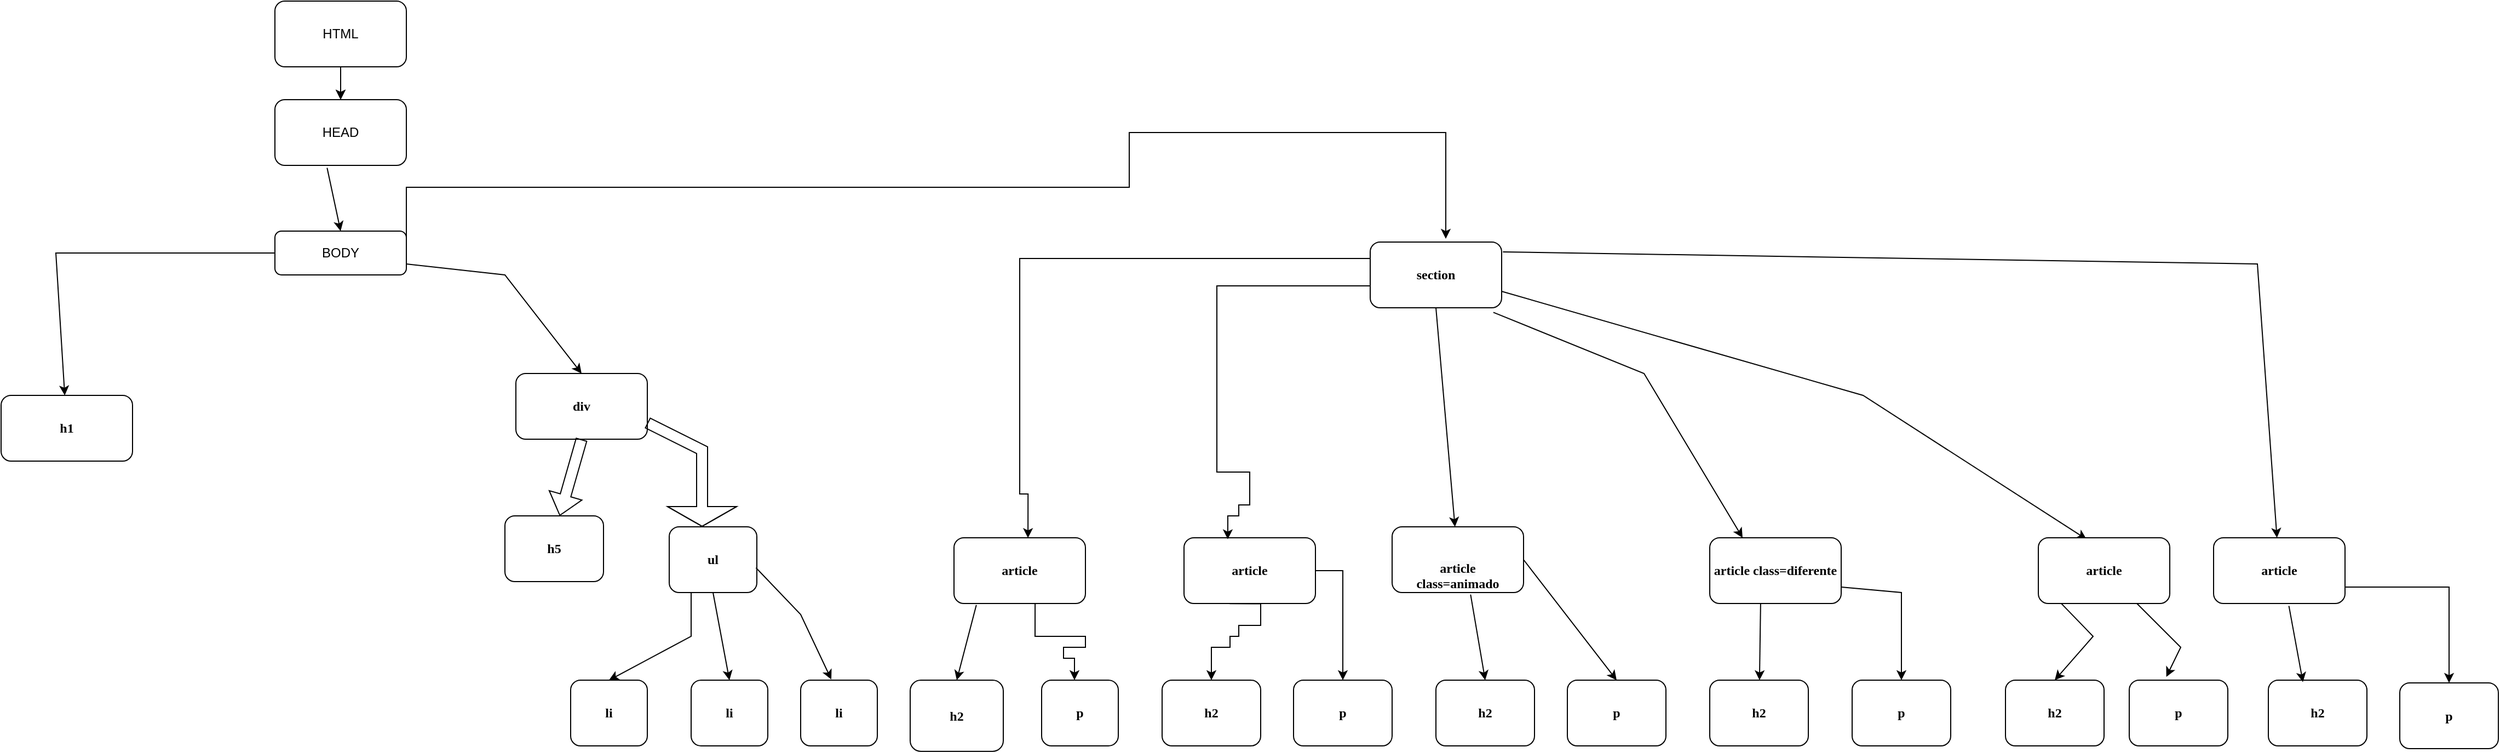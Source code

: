 <mxfile version="17.1.0" type="device"><diagram id="J1b22s6n2I7UWL09G8_z" name="Page-1"><mxGraphModel dx="1583" dy="699" grid="1" gridSize="10" guides="1" tooltips="1" connect="1" arrows="1" fold="1" page="1" pageScale="1" pageWidth="827" pageHeight="1169" math="0" shadow="0"><root><mxCell id="0"/><mxCell id="1" parent="0"/><mxCell id="FuxrtKT1StJ64XTvoB03-18" style="edgeStyle=orthogonalEdgeStyle;rounded=0;orthogonalLoop=1;jettySize=auto;html=1;exitX=1;exitY=0.25;exitDx=0;exitDy=0;entryX=0.575;entryY=-0.05;entryDx=0;entryDy=0;entryPerimeter=0;fontFamily=Comic Sans MS;" edge="1" parent="1" source="FuxrtKT1StJ64XTvoB03-1" target="FuxrtKT1StJ64XTvoB03-2"><mxGeometry relative="1" as="geometry"><Array as="points"><mxPoint x="450" y="170"/><mxPoint x="1110" y="170"/><mxPoint x="1110" y="120"/><mxPoint x="1399" y="120"/></Array></mxGeometry></mxCell><mxCell id="FuxrtKT1StJ64XTvoB03-1" value="BODY" style="rounded=1;whiteSpace=wrap;html=1;" vertex="1" parent="1"><mxGeometry x="330" y="210" width="120" height="40" as="geometry"/></mxCell><mxCell id="FuxrtKT1StJ64XTvoB03-48" style="edgeStyle=orthogonalEdgeStyle;rounded=0;orthogonalLoop=1;jettySize=auto;html=1;fontFamily=Comic Sans MS;entryX=0.563;entryY=0.003;entryDx=0;entryDy=0;entryPerimeter=0;exitX=0;exitY=0.25;exitDx=0;exitDy=0;" edge="1" parent="1" source="FuxrtKT1StJ64XTvoB03-2" target="FuxrtKT1StJ64XTvoB03-47"><mxGeometry relative="1" as="geometry"><mxPoint x="1030" y="540" as="targetPoint"/><mxPoint x="1320" y="240" as="sourcePoint"/><Array as="points"><mxPoint x="1010" y="235"/><mxPoint x="1010" y="450"/><mxPoint x="1018" y="450"/></Array></mxGeometry></mxCell><mxCell id="FuxrtKT1StJ64XTvoB03-2" value="section" style="rounded=1;whiteSpace=wrap;html=1;fontStyle=1;fontFamily=Comic Sans MS;" vertex="1" parent="1"><mxGeometry x="1330" y="220" width="120" height="60" as="geometry"/></mxCell><mxCell id="FuxrtKT1StJ64XTvoB03-3" value="HEAD" style="rounded=1;whiteSpace=wrap;html=1;" vertex="1" parent="1"><mxGeometry x="330" y="90" width="120" height="60" as="geometry"/></mxCell><mxCell id="FuxrtKT1StJ64XTvoB03-27" value="" style="edgeStyle=orthogonalEdgeStyle;rounded=0;orthogonalLoop=1;jettySize=auto;html=1;fontFamily=Comic Sans MS;" edge="1" parent="1" source="FuxrtKT1StJ64XTvoB03-4" target="FuxrtKT1StJ64XTvoB03-3"><mxGeometry relative="1" as="geometry"/></mxCell><mxCell id="FuxrtKT1StJ64XTvoB03-4" value="HTML" style="rounded=1;whiteSpace=wrap;html=1;" vertex="1" parent="1"><mxGeometry x="330" width="120" height="60" as="geometry"/></mxCell><mxCell id="FuxrtKT1StJ64XTvoB03-8" value="" style="endArrow=classic;html=1;rounded=0;entryX=0.5;entryY=0;entryDx=0;entryDy=0;exitX=0.5;exitY=1;exitDx=0;exitDy=0;" edge="1" parent="1" source="FuxrtKT1StJ64XTvoB03-4" target="FuxrtKT1StJ64XTvoB03-3"><mxGeometry width="50" height="50" relative="1" as="geometry"><mxPoint x="380" y="60" as="sourcePoint"/><mxPoint x="579.96" y="100" as="targetPoint"/><Array as="points"><mxPoint x="390" y="90"/></Array></mxGeometry></mxCell><mxCell id="FuxrtKT1StJ64XTvoB03-19" value="div" style="rounded=1;whiteSpace=wrap;html=1;fontStyle=1;fontFamily=Comic Sans MS;" vertex="1" parent="1"><mxGeometry x="550" y="340" width="120" height="60" as="geometry"/></mxCell><mxCell id="FuxrtKT1StJ64XTvoB03-20" value="h1" style="rounded=1;whiteSpace=wrap;html=1;fontStyle=1;fontFamily=Comic Sans MS;" vertex="1" parent="1"><mxGeometry x="80" y="360" width="120" height="60" as="geometry"/></mxCell><mxCell id="FuxrtKT1StJ64XTvoB03-23" value="li" style="rounded=1;whiteSpace=wrap;html=1;fontStyle=1;fontFamily=Comic Sans MS;" vertex="1" parent="1"><mxGeometry x="710" y="620" width="70" height="60" as="geometry"/></mxCell><mxCell id="FuxrtKT1StJ64XTvoB03-24" value="ul" style="rounded=1;whiteSpace=wrap;html=1;fontStyle=1;fontFamily=Comic Sans MS;" vertex="1" parent="1"><mxGeometry x="690" y="480" width="80" height="60" as="geometry"/></mxCell><mxCell id="FuxrtKT1StJ64XTvoB03-30" value="h5" style="rounded=1;whiteSpace=wrap;html=1;fontStyle=1;fontFamily=Comic Sans MS;" vertex="1" parent="1"><mxGeometry x="540" y="470" width="90" height="60" as="geometry"/></mxCell><mxCell id="FuxrtKT1StJ64XTvoB03-33" value="" style="shape=flexArrow;endArrow=classic;html=1;rounded=0;fontFamily=Comic Sans MS;exitX=0.5;exitY=1;exitDx=0;exitDy=0;fontStyle=1;" edge="1" parent="1" source="FuxrtKT1StJ64XTvoB03-19"><mxGeometry width="50" height="50" relative="1" as="geometry"><mxPoint x="680" y="370" as="sourcePoint"/><mxPoint x="590" y="470" as="targetPoint"/><Array as="points"/></mxGeometry></mxCell><mxCell id="FuxrtKT1StJ64XTvoB03-34" value="" style="shape=flexArrow;endArrow=classic;html=1;rounded=0;fontFamily=Comic Sans MS;exitX=1;exitY=0.75;exitDx=0;exitDy=0;fontStyle=1;entryX=0.375;entryY=0;entryDx=0;entryDy=0;endWidth=52;endSize=5.65;entryPerimeter=0;" edge="1" parent="1" source="FuxrtKT1StJ64XTvoB03-19" target="FuxrtKT1StJ64XTvoB03-24"><mxGeometry width="50" height="50" relative="1" as="geometry"><mxPoint x="810" y="420" as="sourcePoint"/><mxPoint x="810" y="480" as="targetPoint"/><Array as="points"><mxPoint x="720" y="410"/></Array></mxGeometry></mxCell><mxCell id="FuxrtKT1StJ64XTvoB03-35" value="li" style="rounded=1;whiteSpace=wrap;html=1;fontStyle=1;fontFamily=Comic Sans MS;" vertex="1" parent="1"><mxGeometry x="600" y="620" width="70" height="60" as="geometry"/></mxCell><mxCell id="FuxrtKT1StJ64XTvoB03-36" value="li" style="rounded=1;whiteSpace=wrap;html=1;fontStyle=1;fontFamily=Comic Sans MS;" vertex="1" parent="1"><mxGeometry x="810" y="620" width="70" height="60" as="geometry"/></mxCell><mxCell id="FuxrtKT1StJ64XTvoB03-37" value="" style="endArrow=classic;html=1;rounded=0;fontFamily=Comic Sans MS;exitX=0.25;exitY=1;exitDx=0;exitDy=0;entryX=0.5;entryY=0;entryDx=0;entryDy=0;" edge="1" parent="1" source="FuxrtKT1StJ64XTvoB03-24" target="FuxrtKT1StJ64XTvoB03-35"><mxGeometry width="50" height="50" relative="1" as="geometry"><mxPoint x="580" y="510" as="sourcePoint"/><mxPoint x="570" y="590" as="targetPoint"/><Array as="points"><mxPoint x="710" y="580"/></Array></mxGeometry></mxCell><mxCell id="FuxrtKT1StJ64XTvoB03-38" value="" style="endArrow=classic;html=1;rounded=0;fontFamily=Comic Sans MS;exitX=0.5;exitY=1;exitDx=0;exitDy=0;entryX=0.5;entryY=0;entryDx=0;entryDy=0;" edge="1" parent="1" source="FuxrtKT1StJ64XTvoB03-24" target="FuxrtKT1StJ64XTvoB03-23"><mxGeometry width="50" height="50" relative="1" as="geometry"><mxPoint x="820" y="540" as="sourcePoint"/><mxPoint x="725" y="630" as="targetPoint"/><Array as="points"/></mxGeometry></mxCell><mxCell id="FuxrtKT1StJ64XTvoB03-39" value="" style="endArrow=classic;html=1;rounded=0;fontFamily=Comic Sans MS;exitX=0.99;exitY=0.623;exitDx=0;exitDy=0;entryX=0.4;entryY=-0.01;entryDx=0;entryDy=0;exitPerimeter=0;entryPerimeter=0;" edge="1" parent="1" source="FuxrtKT1StJ64XTvoB03-24" target="FuxrtKT1StJ64XTvoB03-36"><mxGeometry width="50" height="50" relative="1" as="geometry"><mxPoint x="830" y="550" as="sourcePoint"/><mxPoint x="735" y="640" as="targetPoint"/><Array as="points"><mxPoint x="810" y="560"/></Array></mxGeometry></mxCell><mxCell id="FuxrtKT1StJ64XTvoB03-40" value="" style="endArrow=classic;html=1;rounded=0;fontFamily=Comic Sans MS;entryX=0.5;entryY=0;entryDx=0;entryDy=0;exitX=1;exitY=0.75;exitDx=0;exitDy=0;" edge="1" parent="1" source="FuxrtKT1StJ64XTvoB03-1" target="FuxrtKT1StJ64XTvoB03-19"><mxGeometry width="50" height="50" relative="1" as="geometry"><mxPoint x="470" y="280" as="sourcePoint"/><mxPoint x="800" y="260" as="targetPoint"/><Array as="points"><mxPoint x="540" y="250"/></Array></mxGeometry></mxCell><mxCell id="FuxrtKT1StJ64XTvoB03-41" value="" style="endArrow=classic;html=1;rounded=0;fontFamily=Comic Sans MS;exitX=0;exitY=0.5;exitDx=0;exitDy=0;" edge="1" parent="1" source="FuxrtKT1StJ64XTvoB03-1" target="FuxrtKT1StJ64XTvoB03-20"><mxGeometry width="50" height="50" relative="1" as="geometry"><mxPoint x="170" y="230" as="sourcePoint"/><mxPoint x="740" y="360" as="targetPoint"/><Array as="points"><mxPoint x="130" y="230"/></Array></mxGeometry></mxCell><mxCell id="FuxrtKT1StJ64XTvoB03-45" value="" style="endArrow=classic;html=1;rounded=0;exitX=0.397;exitY=1.037;exitDx=0;exitDy=0;exitPerimeter=0;" edge="1" parent="1" source="FuxrtKT1StJ64XTvoB03-3"><mxGeometry width="50" height="50" relative="1" as="geometry"><mxPoint x="400" y="70" as="sourcePoint"/><mxPoint x="390" y="210" as="targetPoint"/><Array as="points"/></mxGeometry></mxCell><mxCell id="FuxrtKT1StJ64XTvoB03-47" value="article" style="rounded=1;whiteSpace=wrap;html=1;fontStyle=1;fontFamily=Comic Sans MS;" vertex="1" parent="1"><mxGeometry x="950" y="490" width="120" height="60" as="geometry"/></mxCell><mxCell id="FuxrtKT1StJ64XTvoB03-49" value="h2" style="rounded=1;whiteSpace=wrap;html=1;fontStyle=1;fontFamily=Comic Sans MS;direction=south;" vertex="1" parent="1"><mxGeometry x="910" y="620" width="85" height="65" as="geometry"/></mxCell><mxCell id="FuxrtKT1StJ64XTvoB03-51" value="p" style="rounded=1;whiteSpace=wrap;html=1;fontStyle=1;fontFamily=Comic Sans MS;" vertex="1" parent="1"><mxGeometry x="1030" y="620" width="70" height="60" as="geometry"/></mxCell><mxCell id="FuxrtKT1StJ64XTvoB03-53" style="edgeStyle=orthogonalEdgeStyle;rounded=0;orthogonalLoop=1;jettySize=auto;html=1;fontFamily=Comic Sans MS;exitX=0.617;exitY=0.997;exitDx=0;exitDy=0;exitPerimeter=0;" edge="1" parent="1" source="FuxrtKT1StJ64XTvoB03-47"><mxGeometry relative="1" as="geometry"><mxPoint x="1060" y="620" as="targetPoint"/><mxPoint x="1160" y="510" as="sourcePoint"/><Array as="points"><mxPoint x="1024" y="580"/><mxPoint x="1070" y="580"/><mxPoint x="1070" y="590"/><mxPoint x="1050" y="590"/><mxPoint x="1050" y="600"/><mxPoint x="1060" y="600"/><mxPoint x="1060" y="620"/></Array></mxGeometry></mxCell><mxCell id="FuxrtKT1StJ64XTvoB03-54" value="article" style="rounded=1;whiteSpace=wrap;html=1;fontStyle=1;fontFamily=Comic Sans MS;" vertex="1" parent="1"><mxGeometry x="1160" y="490" width="120" height="60" as="geometry"/></mxCell><mxCell id="FuxrtKT1StJ64XTvoB03-55" style="edgeStyle=orthogonalEdgeStyle;rounded=0;orthogonalLoop=1;jettySize=auto;html=1;fontFamily=Comic Sans MS;entryX=0.333;entryY=0.023;entryDx=0;entryDy=0;entryPerimeter=0;" edge="1" parent="1" source="FuxrtKT1StJ64XTvoB03-2" target="FuxrtKT1StJ64XTvoB03-54"><mxGeometry relative="1" as="geometry"><mxPoint x="1107.56" y="490.18" as="targetPoint"/><mxPoint x="1020" y="420" as="sourcePoint"/><Array as="points"><mxPoint x="1190" y="260"/><mxPoint x="1190" y="430"/><mxPoint x="1220" y="430"/><mxPoint x="1220" y="460"/><mxPoint x="1210" y="460"/><mxPoint x="1210" y="470"/><mxPoint x="1200" y="470"/></Array></mxGeometry></mxCell><mxCell id="FuxrtKT1StJ64XTvoB03-56" value="h2" style="rounded=1;whiteSpace=wrap;html=1;fontStyle=1;fontFamily=Comic Sans MS;" vertex="1" parent="1"><mxGeometry x="1140" y="620" width="90" height="60" as="geometry"/></mxCell><mxCell id="FuxrtKT1StJ64XTvoB03-57" value="p" style="rounded=1;whiteSpace=wrap;html=1;fontStyle=1;fontFamily=Comic Sans MS;" vertex="1" parent="1"><mxGeometry x="1260" y="620" width="90" height="60" as="geometry"/></mxCell><mxCell id="FuxrtKT1StJ64XTvoB03-58" style="edgeStyle=orthogonalEdgeStyle;rounded=0;orthogonalLoop=1;jettySize=auto;html=1;exitX=0.347;exitY=1.003;exitDx=0;exitDy=0;fontFamily=Comic Sans MS;exitPerimeter=0;" edge="1" parent="1" source="FuxrtKT1StJ64XTvoB03-54" target="FuxrtKT1StJ64XTvoB03-56"><mxGeometry relative="1" as="geometry"><mxPoint x="1124" y="607.78" as="targetPoint"/><mxPoint x="1130" y="550" as="sourcePoint"/><Array as="points"><mxPoint x="1230" y="550"/><mxPoint x="1230" y="570"/><mxPoint x="1210" y="570"/><mxPoint x="1210" y="580"/><mxPoint x="1202" y="580"/><mxPoint x="1202" y="590"/><mxPoint x="1185" y="590"/></Array></mxGeometry></mxCell><mxCell id="FuxrtKT1StJ64XTvoB03-59" style="edgeStyle=orthogonalEdgeStyle;rounded=0;orthogonalLoop=1;jettySize=auto;html=1;fontFamily=Comic Sans MS;exitX=1;exitY=0.5;exitDx=0;exitDy=0;" edge="1" parent="1" source="FuxrtKT1StJ64XTvoB03-54"><mxGeometry relative="1" as="geometry"><mxPoint x="1305" y="620" as="targetPoint"/><mxPoint x="1160" y="520" as="sourcePoint"/><Array as="points"><mxPoint x="1305" y="520"/><mxPoint x="1305" y="617"/></Array></mxGeometry></mxCell><mxCell id="FuxrtKT1StJ64XTvoB03-61" value="&lt;br&gt;&lt;br&gt;&lt;span style=&quot;color: rgb(0 , 0 , 0) ; font-family: &amp;#34;comic sans ms&amp;#34; ; font-size: 12px ; font-style: normal ; font-weight: 700 ; letter-spacing: normal ; text-align: center ; text-indent: 0px ; text-transform: none ; word-spacing: 0px ; background-color: rgb(248 , 249 , 250) ; display: inline ; float: none&quot;&gt;article&lt;/span&gt;&lt;br&gt;class=animado" style="rounded=1;whiteSpace=wrap;html=1;fontStyle=1;fontFamily=Comic Sans MS;" vertex="1" parent="1"><mxGeometry x="1350" y="480" width="120" height="60" as="geometry"/></mxCell><mxCell id="FuxrtKT1StJ64XTvoB03-62" value="p" style="rounded=1;whiteSpace=wrap;html=1;fontStyle=1;fontFamily=Comic Sans MS;" vertex="1" parent="1"><mxGeometry x="1510" y="620" width="90" height="60" as="geometry"/></mxCell><mxCell id="FuxrtKT1StJ64XTvoB03-63" value="h2" style="rounded=1;whiteSpace=wrap;html=1;fontStyle=1;fontFamily=Comic Sans MS;" vertex="1" parent="1"><mxGeometry x="1390" y="620" width="90" height="60" as="geometry"/></mxCell><mxCell id="FuxrtKT1StJ64XTvoB03-65" value="" style="endArrow=classic;html=1;rounded=0;fontFamily=Comic Sans MS;fontSize=1;entryX=0.5;entryY=0;entryDx=0;entryDy=0;exitX=0.597;exitY=1.03;exitDx=0;exitDy=0;exitPerimeter=0;" edge="1" parent="1" source="FuxrtKT1StJ64XTvoB03-61" target="FuxrtKT1StJ64XTvoB03-63"><mxGeometry width="50" height="50" relative="1" as="geometry"><mxPoint x="1360" y="580" as="sourcePoint"/><mxPoint x="1410" y="530" as="targetPoint"/></mxGeometry></mxCell><mxCell id="FuxrtKT1StJ64XTvoB03-66" value="" style="endArrow=classic;html=1;rounded=0;fontFamily=Comic Sans MS;fontSize=1;entryX=0.5;entryY=0;entryDx=0;entryDy=0;exitX=1;exitY=0.5;exitDx=0;exitDy=0;" edge="1" parent="1" source="FuxrtKT1StJ64XTvoB03-61" target="FuxrtKT1StJ64XTvoB03-62"><mxGeometry width="50" height="50" relative="1" as="geometry"><mxPoint x="1760" y="490" as="sourcePoint"/><mxPoint x="1796.79" y="600.0" as="targetPoint"/><Array as="points"/></mxGeometry></mxCell><mxCell id="FuxrtKT1StJ64XTvoB03-68" value="article class=diferente" style="rounded=1;whiteSpace=wrap;html=1;fontStyle=1;fontFamily=Comic Sans MS;" vertex="1" parent="1"><mxGeometry x="1640" y="490" width="120" height="60" as="geometry"/></mxCell><mxCell id="FuxrtKT1StJ64XTvoB03-70" value="" style="endArrow=classic;html=1;rounded=0;fontFamily=Comic Sans MS;fontSize=1;exitX=1;exitY=0.75;exitDx=0;exitDy=0;entryX=0.367;entryY=0.023;entryDx=0;entryDy=0;entryPerimeter=0;" edge="1" parent="1" source="FuxrtKT1StJ64XTvoB03-2" target="FuxrtKT1StJ64XTvoB03-74"><mxGeometry width="50" height="50" relative="1" as="geometry"><mxPoint x="1070" y="340" as="sourcePoint"/><mxPoint x="2020" y="490" as="targetPoint"/><Array as="points"><mxPoint x="1780" y="360"/></Array></mxGeometry></mxCell><mxCell id="FuxrtKT1StJ64XTvoB03-72" value="" style="endArrow=classic;html=1;rounded=0;fontFamily=Comic Sans MS;fontSize=1;exitX=0.17;exitY=1.023;exitDx=0;exitDy=0;exitPerimeter=0;entryX=0;entryY=0.5;entryDx=0;entryDy=0;" edge="1" parent="1" source="FuxrtKT1StJ64XTvoB03-47" target="FuxrtKT1StJ64XTvoB03-49"><mxGeometry width="50" height="50" relative="1" as="geometry"><mxPoint x="1260" y="490" as="sourcePoint"/><mxPoint x="1310" y="440" as="targetPoint"/></mxGeometry></mxCell><mxCell id="FuxrtKT1StJ64XTvoB03-74" value="article" style="rounded=1;whiteSpace=wrap;html=1;fontStyle=1;fontFamily=Comic Sans MS;" vertex="1" parent="1"><mxGeometry x="1940" y="490" width="120" height="60" as="geometry"/></mxCell><mxCell id="FuxrtKT1StJ64XTvoB03-93" style="edgeStyle=orthogonalEdgeStyle;rounded=0;orthogonalLoop=1;jettySize=auto;html=1;exitX=1;exitY=0.75;exitDx=0;exitDy=0;entryX=0.5;entryY=0;entryDx=0;entryDy=0;fontFamily=Comic Sans MS;fontSize=1;" edge="1" parent="1" source="FuxrtKT1StJ64XTvoB03-76" target="FuxrtKT1StJ64XTvoB03-91"><mxGeometry relative="1" as="geometry"/></mxCell><mxCell id="FuxrtKT1StJ64XTvoB03-76" value="article" style="rounded=1;whiteSpace=wrap;html=1;fontStyle=1;fontFamily=Comic Sans MS;" vertex="1" parent="1"><mxGeometry x="2100" y="490" width="120" height="60" as="geometry"/></mxCell><mxCell id="FuxrtKT1StJ64XTvoB03-77" value="" style="endArrow=classic;html=1;rounded=0;fontFamily=Comic Sans MS;fontSize=1;exitX=0.5;exitY=1;exitDx=0;exitDy=0;" edge="1" parent="1" source="FuxrtKT1StJ64XTvoB03-2" target="FuxrtKT1StJ64XTvoB03-61"><mxGeometry width="50" height="50" relative="1" as="geometry"><mxPoint x="1630" y="490" as="sourcePoint"/><mxPoint x="1680" y="440" as="targetPoint"/></mxGeometry></mxCell><mxCell id="FuxrtKT1StJ64XTvoB03-78" value="" style="endArrow=classic;html=1;rounded=0;fontFamily=Comic Sans MS;fontSize=1;exitX=0.937;exitY=1.07;exitDx=0;exitDy=0;exitPerimeter=0;entryX=0.25;entryY=0;entryDx=0;entryDy=0;" edge="1" parent="1" source="FuxrtKT1StJ64XTvoB03-2" target="FuxrtKT1StJ64XTvoB03-68"><mxGeometry width="50" height="50" relative="1" as="geometry"><mxPoint x="1400" y="290" as="sourcePoint"/><mxPoint x="1417.391" y="490" as="targetPoint"/><Array as="points"><mxPoint x="1580" y="340"/></Array></mxGeometry></mxCell><mxCell id="FuxrtKT1StJ64XTvoB03-79" value="h2" style="rounded=1;whiteSpace=wrap;html=1;fontStyle=1;fontFamily=Comic Sans MS;" vertex="1" parent="1"><mxGeometry x="1640" y="620" width="90" height="60" as="geometry"/></mxCell><mxCell id="FuxrtKT1StJ64XTvoB03-80" value="p" style="rounded=1;whiteSpace=wrap;html=1;fontStyle=1;fontFamily=Comic Sans MS;" vertex="1" parent="1"><mxGeometry x="1770" y="620" width="90" height="60" as="geometry"/></mxCell><mxCell id="FuxrtKT1StJ64XTvoB03-81" value="" style="endArrow=classic;html=1;rounded=0;fontFamily=Comic Sans MS;fontSize=1;exitX=0.387;exitY=0.997;exitDx=0;exitDy=0;exitPerimeter=0;" edge="1" parent="1" source="FuxrtKT1StJ64XTvoB03-68" target="FuxrtKT1StJ64XTvoB03-79"><mxGeometry width="50" height="50" relative="1" as="geometry"><mxPoint x="1431.64" y="551.8" as="sourcePoint"/><mxPoint x="1445" y="630" as="targetPoint"/></mxGeometry></mxCell><mxCell id="FuxrtKT1StJ64XTvoB03-82" value="" style="endArrow=classic;html=1;rounded=0;fontFamily=Comic Sans MS;fontSize=1;exitX=1;exitY=0.75;exitDx=0;exitDy=0;" edge="1" parent="1" source="FuxrtKT1StJ64XTvoB03-68" target="FuxrtKT1StJ64XTvoB03-80"><mxGeometry width="50" height="50" relative="1" as="geometry"><mxPoint x="1750" y="540" as="sourcePoint"/><mxPoint x="1695.431" y="630" as="targetPoint"/><Array as="points"><mxPoint x="1815" y="540"/></Array></mxGeometry></mxCell><mxCell id="FuxrtKT1StJ64XTvoB03-83" value="" style="endArrow=classic;html=1;rounded=0;fontFamily=Comic Sans MS;fontSize=1;exitX=1.01;exitY=0.15;exitDx=0;exitDy=0;exitPerimeter=0;" edge="1" parent="1" source="FuxrtKT1StJ64XTvoB03-2" target="FuxrtKT1StJ64XTvoB03-76"><mxGeometry width="50" height="50" relative="1" as="geometry"><mxPoint x="1490" y="180" as="sourcePoint"/><mxPoint x="1994.04" y="501.38" as="targetPoint"/><Array as="points"><mxPoint x="2140" y="240"/></Array></mxGeometry></mxCell><mxCell id="FuxrtKT1StJ64XTvoB03-85" value="h2" style="rounded=1;whiteSpace=wrap;html=1;fontStyle=1;fontFamily=Comic Sans MS;" vertex="1" parent="1"><mxGeometry x="1910" y="620" width="90" height="60" as="geometry"/></mxCell><mxCell id="FuxrtKT1StJ64XTvoB03-86" value="p" style="rounded=1;whiteSpace=wrap;html=1;fontStyle=1;fontFamily=Comic Sans MS;" vertex="1" parent="1"><mxGeometry x="2023" y="620" width="90" height="60" as="geometry"/></mxCell><mxCell id="FuxrtKT1StJ64XTvoB03-87" value="" style="endArrow=classic;html=1;rounded=0;fontFamily=Comic Sans MS;fontSize=1;exitX=0.173;exitY=0.997;exitDx=0;exitDy=0;exitPerimeter=0;entryX=0.5;entryY=0;entryDx=0;entryDy=0;" edge="1" parent="1" source="FuxrtKT1StJ64XTvoB03-74" target="FuxrtKT1StJ64XTvoB03-85"><mxGeometry width="50" height="50" relative="1" as="geometry"><mxPoint x="1696.44" y="559.82" as="sourcePoint"/><mxPoint x="1695.431" y="630" as="targetPoint"/><Array as="points"><mxPoint x="1990" y="580"/></Array></mxGeometry></mxCell><mxCell id="FuxrtKT1StJ64XTvoB03-88" value="" style="endArrow=classic;html=1;rounded=0;fontFamily=Comic Sans MS;fontSize=1;exitX=0.75;exitY=1;exitDx=0;exitDy=0;entryX=0.376;entryY=-0.05;entryDx=0;entryDy=0;entryPerimeter=0;" edge="1" parent="1" source="FuxrtKT1StJ64XTvoB03-74" target="FuxrtKT1StJ64XTvoB03-86"><mxGeometry width="50" height="50" relative="1" as="geometry"><mxPoint x="1970.76" y="559.82" as="sourcePoint"/><mxPoint x="1965" y="630" as="targetPoint"/><Array as="points"><mxPoint x="2070" y="590"/></Array></mxGeometry></mxCell><mxCell id="FuxrtKT1StJ64XTvoB03-89" value="h2" style="rounded=1;whiteSpace=wrap;html=1;fontStyle=1;fontFamily=Comic Sans MS;" vertex="1" parent="1"><mxGeometry x="2150" y="620" width="90" height="60" as="geometry"/></mxCell><mxCell id="FuxrtKT1StJ64XTvoB03-90" value="" style="endArrow=classic;html=1;rounded=0;fontFamily=Comic Sans MS;fontSize=1;exitX=0.573;exitY=1.037;exitDx=0;exitDy=0;exitPerimeter=0;entryX=0.351;entryY=0.03;entryDx=0;entryDy=0;entryPerimeter=0;" edge="1" parent="1" source="FuxrtKT1StJ64XTvoB03-76" target="FuxrtKT1StJ64XTvoB03-89"><mxGeometry width="50" height="50" relative="1" as="geometry"><mxPoint x="1696.44" y="559.82" as="sourcePoint"/><mxPoint x="1695.431" y="630" as="targetPoint"/></mxGeometry></mxCell><mxCell id="FuxrtKT1StJ64XTvoB03-91" value="p" style="rounded=1;whiteSpace=wrap;html=1;fontStyle=1;fontFamily=Comic Sans MS;" vertex="1" parent="1"><mxGeometry x="2270" y="622.5" width="90" height="60" as="geometry"/></mxCell></root></mxGraphModel></diagram></mxfile>